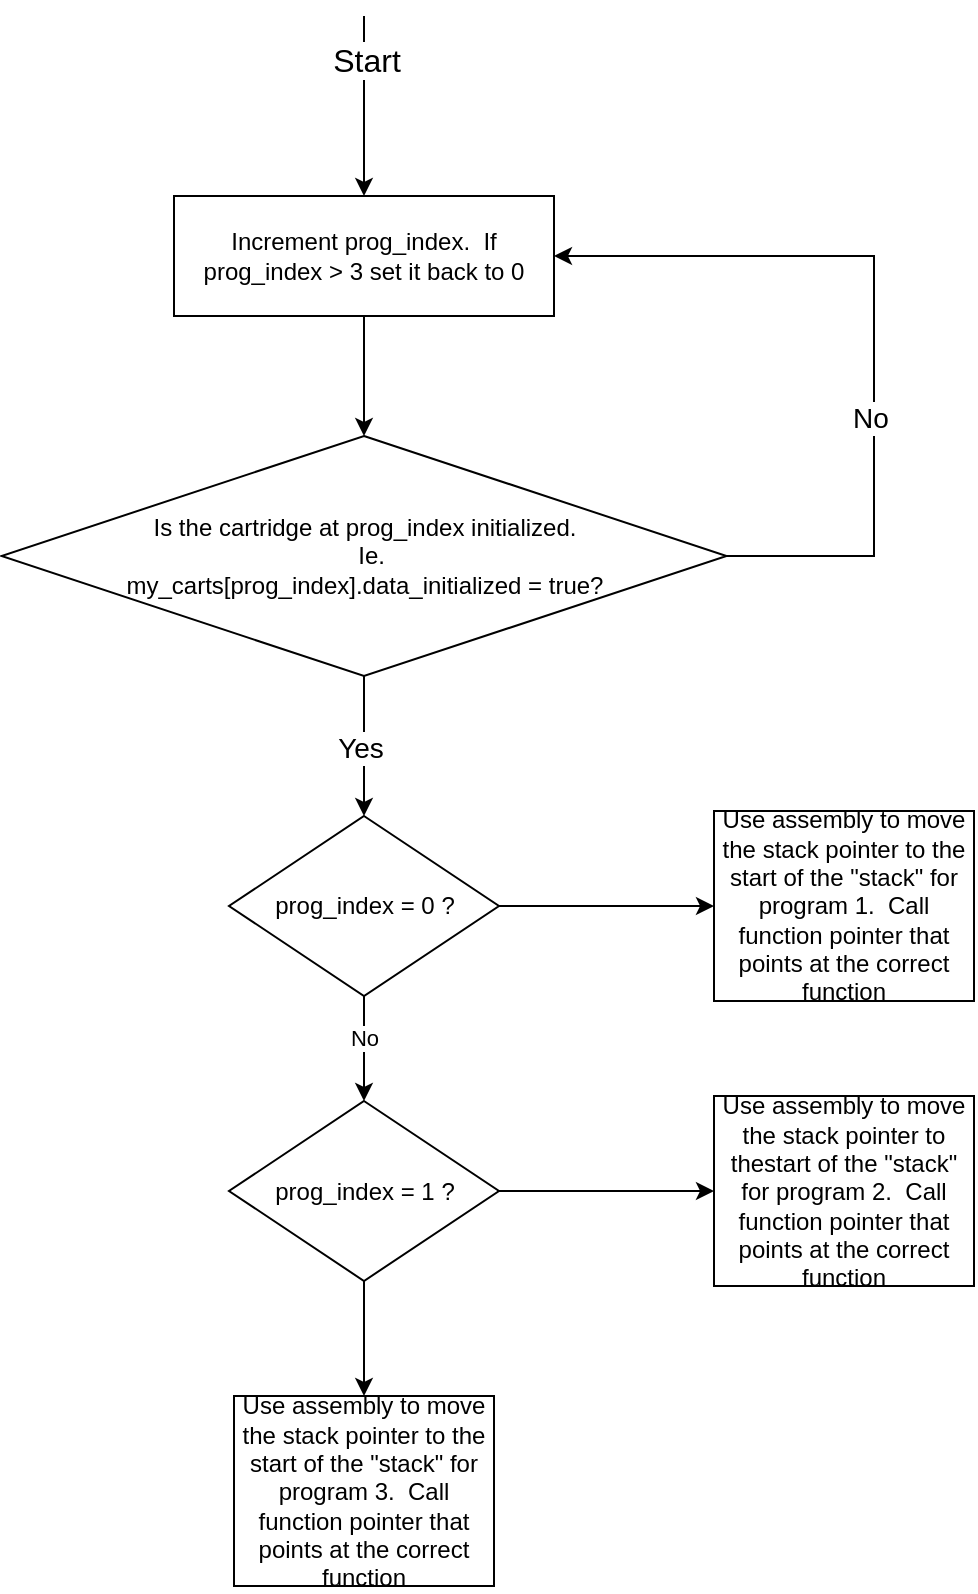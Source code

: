 <mxfile version="23.1.5" type="device">
  <diagram name="Page-1" id="SfjLB7xbl5zSZiqGBk8V">
    <mxGraphModel dx="948" dy="551" grid="1" gridSize="10" guides="1" tooltips="1" connect="1" arrows="1" fold="1" page="1" pageScale="1" pageWidth="850" pageHeight="1100" math="0" shadow="0">
      <root>
        <mxCell id="0" />
        <mxCell id="1" parent="0" />
        <mxCell id="cS6H6UMi0To7FYbiMAJ7-3" style="edgeStyle=orthogonalEdgeStyle;rounded=0;orthogonalLoop=1;jettySize=auto;html=1;exitX=0.5;exitY=1;exitDx=0;exitDy=0;entryX=0.5;entryY=0;entryDx=0;entryDy=0;" edge="1" parent="1" source="cS6H6UMi0To7FYbiMAJ7-1" target="cS6H6UMi0To7FYbiMAJ7-2">
          <mxGeometry relative="1" as="geometry" />
        </mxCell>
        <mxCell id="cS6H6UMi0To7FYbiMAJ7-1" value="Increment prog_index.&amp;nbsp; If prog_index &amp;gt; 3 set it back to 0" style="rounded=0;whiteSpace=wrap;html=1;" vertex="1" parent="1">
          <mxGeometry x="310" y="110" width="190" height="60" as="geometry" />
        </mxCell>
        <mxCell id="cS6H6UMi0To7FYbiMAJ7-4" style="edgeStyle=orthogonalEdgeStyle;rounded=0;orthogonalLoop=1;jettySize=auto;html=1;exitX=1;exitY=0.5;exitDx=0;exitDy=0;entryX=1;entryY=0.5;entryDx=0;entryDy=0;" edge="1" parent="1" source="cS6H6UMi0To7FYbiMAJ7-2" target="cS6H6UMi0To7FYbiMAJ7-1">
          <mxGeometry relative="1" as="geometry">
            <Array as="points">
              <mxPoint x="660" y="290" />
              <mxPoint x="660" y="140" />
            </Array>
          </mxGeometry>
        </mxCell>
        <mxCell id="cS6H6UMi0To7FYbiMAJ7-24" value="&lt;font style=&quot;font-size: 14px;&quot;&gt;No&lt;/font&gt;" style="edgeLabel;html=1;align=center;verticalAlign=middle;resizable=0;points=[];" vertex="1" connectable="0" parent="cS6H6UMi0To7FYbiMAJ7-4">
          <mxGeometry x="-0.47" y="2" relative="1" as="geometry">
            <mxPoint y="-42" as="offset" />
          </mxGeometry>
        </mxCell>
        <mxCell id="cS6H6UMi0To7FYbiMAJ7-15" style="edgeStyle=orthogonalEdgeStyle;rounded=0;orthogonalLoop=1;jettySize=auto;html=1;exitX=0.5;exitY=1;exitDx=0;exitDy=0;entryX=0.5;entryY=0;entryDx=0;entryDy=0;" edge="1" parent="1" source="cS6H6UMi0To7FYbiMAJ7-2" target="cS6H6UMi0To7FYbiMAJ7-6">
          <mxGeometry relative="1" as="geometry" />
        </mxCell>
        <mxCell id="cS6H6UMi0To7FYbiMAJ7-25" value="&lt;font style=&quot;font-size: 14px;&quot;&gt;Yes&lt;/font&gt;" style="edgeLabel;html=1;align=center;verticalAlign=middle;resizable=0;points=[];" vertex="1" connectable="0" parent="cS6H6UMi0To7FYbiMAJ7-15">
          <mxGeometry x="0.011" y="-2" relative="1" as="geometry">
            <mxPoint as="offset" />
          </mxGeometry>
        </mxCell>
        <mxCell id="cS6H6UMi0To7FYbiMAJ7-2" value="Is the cartridge at prog_index initialized.&lt;br&gt;&amp;nbsp; Ie. &lt;br&gt;my_carts[prog_index].data_initialized = true?" style="rhombus;whiteSpace=wrap;html=1;" vertex="1" parent="1">
          <mxGeometry x="223.75" y="230" width="362.5" height="120" as="geometry" />
        </mxCell>
        <mxCell id="cS6H6UMi0To7FYbiMAJ7-8" style="edgeStyle=orthogonalEdgeStyle;rounded=0;orthogonalLoop=1;jettySize=auto;html=1;exitX=1;exitY=0.5;exitDx=0;exitDy=0;entryX=0;entryY=0.5;entryDx=0;entryDy=0;" edge="1" parent="1" source="cS6H6UMi0To7FYbiMAJ7-6" target="cS6H6UMi0To7FYbiMAJ7-7">
          <mxGeometry relative="1" as="geometry" />
        </mxCell>
        <mxCell id="cS6H6UMi0To7FYbiMAJ7-16" style="edgeStyle=orthogonalEdgeStyle;rounded=0;orthogonalLoop=1;jettySize=auto;html=1;exitX=0.5;exitY=1;exitDx=0;exitDy=0;entryX=0.5;entryY=0;entryDx=0;entryDy=0;" edge="1" parent="1" source="cS6H6UMi0To7FYbiMAJ7-6" target="cS6H6UMi0To7FYbiMAJ7-10">
          <mxGeometry relative="1" as="geometry" />
        </mxCell>
        <mxCell id="cS6H6UMi0To7FYbiMAJ7-18" value="No" style="edgeLabel;html=1;align=center;verticalAlign=middle;resizable=0;points=[];" vertex="1" connectable="0" parent="cS6H6UMi0To7FYbiMAJ7-16">
          <mxGeometry x="-0.208" relative="1" as="geometry">
            <mxPoint as="offset" />
          </mxGeometry>
        </mxCell>
        <mxCell id="cS6H6UMi0To7FYbiMAJ7-6" value="prog_index = 0 ?" style="rhombus;whiteSpace=wrap;html=1;" vertex="1" parent="1">
          <mxGeometry x="337.5" y="420" width="135" height="90" as="geometry" />
        </mxCell>
        <mxCell id="cS6H6UMi0To7FYbiMAJ7-7" value="Use assembly to move the stack pointer to the start of the &quot;stack&quot; for program 1.&amp;nbsp; Call function pointer that points at the correct function" style="rounded=0;whiteSpace=wrap;html=1;" vertex="1" parent="1">
          <mxGeometry x="580" y="417.5" width="130" height="95" as="geometry" />
        </mxCell>
        <mxCell id="cS6H6UMi0To7FYbiMAJ7-9" style="edgeStyle=orthogonalEdgeStyle;rounded=0;orthogonalLoop=1;jettySize=auto;html=1;exitX=1;exitY=0.5;exitDx=0;exitDy=0;entryX=0;entryY=0.5;entryDx=0;entryDy=0;" edge="1" parent="1" source="cS6H6UMi0To7FYbiMAJ7-10" target="cS6H6UMi0To7FYbiMAJ7-11">
          <mxGeometry relative="1" as="geometry" />
        </mxCell>
        <mxCell id="cS6H6UMi0To7FYbiMAJ7-21" style="edgeStyle=orthogonalEdgeStyle;rounded=0;orthogonalLoop=1;jettySize=auto;html=1;exitX=0.5;exitY=1;exitDx=0;exitDy=0;entryX=0.5;entryY=0;entryDx=0;entryDy=0;" edge="1" parent="1" source="cS6H6UMi0To7FYbiMAJ7-10" target="cS6H6UMi0To7FYbiMAJ7-20">
          <mxGeometry relative="1" as="geometry" />
        </mxCell>
        <mxCell id="cS6H6UMi0To7FYbiMAJ7-10" value="prog_index = 1 ?" style="rhombus;whiteSpace=wrap;html=1;" vertex="1" parent="1">
          <mxGeometry x="337.5" y="562.5" width="135" height="90" as="geometry" />
        </mxCell>
        <mxCell id="cS6H6UMi0To7FYbiMAJ7-11" value="Use assembly to move the stack pointer to thestart of the&amp;nbsp;&quot;stack&quot; for program 2.&amp;nbsp; Call function pointer that points at the correct function" style="rounded=0;whiteSpace=wrap;html=1;" vertex="1" parent="1">
          <mxGeometry x="580" y="560" width="130" height="95" as="geometry" />
        </mxCell>
        <mxCell id="cS6H6UMi0To7FYbiMAJ7-20" value="Use assembly to move the stack pointer to the start of the &quot;stack&quot; for program 3.&amp;nbsp; Call function pointer that points at the correct function" style="rounded=0;whiteSpace=wrap;html=1;" vertex="1" parent="1">
          <mxGeometry x="340" y="710" width="130" height="95" as="geometry" />
        </mxCell>
        <mxCell id="cS6H6UMi0To7FYbiMAJ7-22" value="" style="endArrow=classic;html=1;rounded=0;entryX=0.5;entryY=0;entryDx=0;entryDy=0;" edge="1" parent="1" target="cS6H6UMi0To7FYbiMAJ7-1">
          <mxGeometry width="50" height="50" relative="1" as="geometry">
            <mxPoint x="405" y="20" as="sourcePoint" />
            <mxPoint x="450" y="-10" as="targetPoint" />
          </mxGeometry>
        </mxCell>
        <mxCell id="cS6H6UMi0To7FYbiMAJ7-23" value="&lt;font style=&quot;font-size: 16px;&quot;&gt;Start&lt;/font&gt;" style="edgeLabel;html=1;align=center;verticalAlign=middle;resizable=0;points=[];" vertex="1" connectable="0" parent="cS6H6UMi0To7FYbiMAJ7-22">
          <mxGeometry x="-0.51" y="1" relative="1" as="geometry">
            <mxPoint as="offset" />
          </mxGeometry>
        </mxCell>
      </root>
    </mxGraphModel>
  </diagram>
</mxfile>
